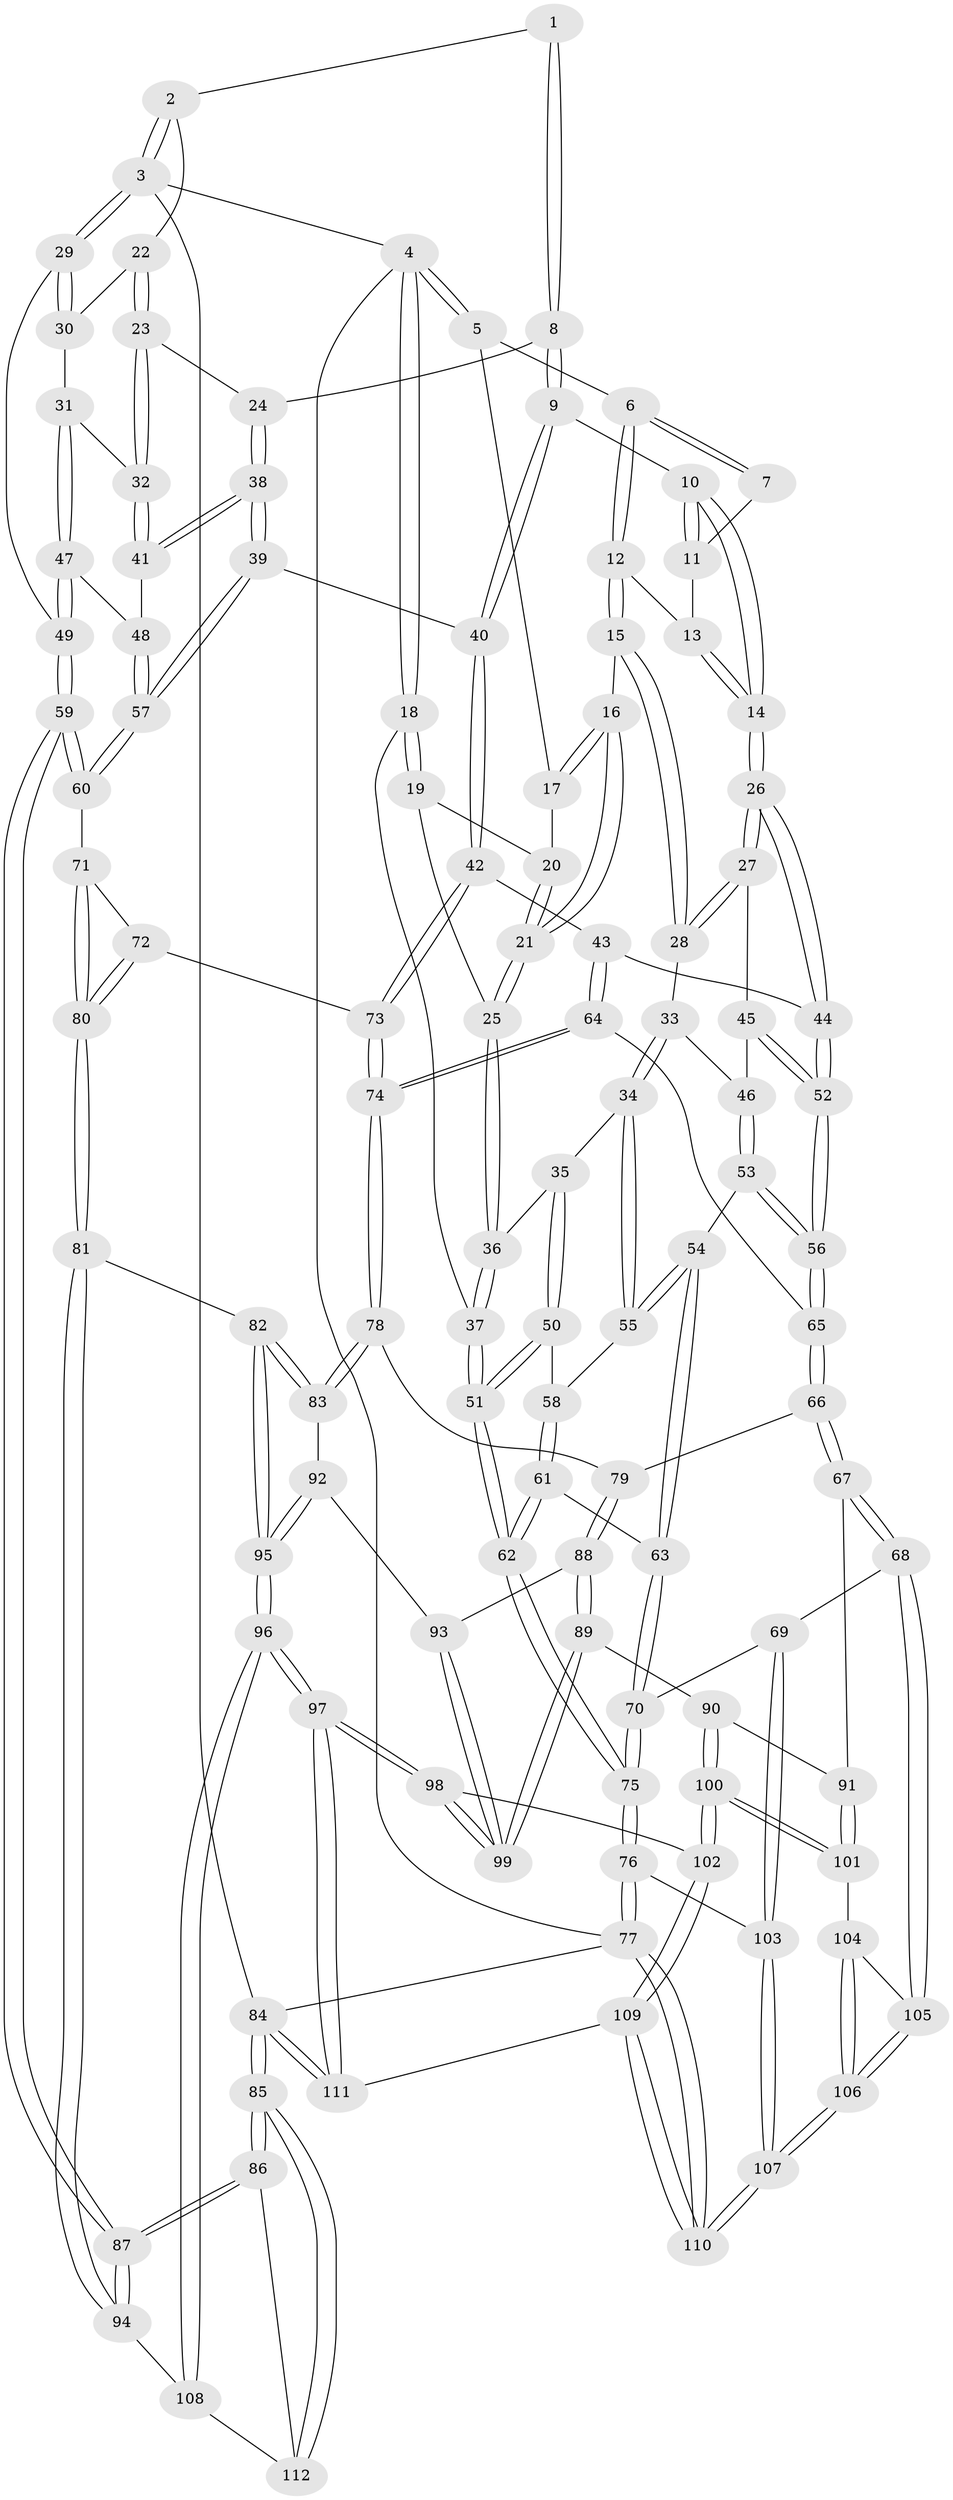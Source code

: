 // coarse degree distribution, {9: 0.030303030303030304, 3: 0.12121212121212122, 4: 0.18181818181818182, 5: 0.3333333333333333, 2: 0.21212121212121213, 6: 0.06060606060606061, 7: 0.06060606060606061}
// Generated by graph-tools (version 1.1) at 2025/21/03/04/25 18:21:24]
// undirected, 112 vertices, 277 edges
graph export_dot {
graph [start="1"]
  node [color=gray90,style=filled];
  1 [pos="+0.7530985310452777+0"];
  2 [pos="+1+0"];
  3 [pos="+1+0"];
  4 [pos="+0+0"];
  5 [pos="+0.1209199345622877+0"];
  6 [pos="+0.20652568524765214+0"];
  7 [pos="+0.5741119759794737+0"];
  8 [pos="+0.7427184604148928+0.15230284729132054"];
  9 [pos="+0.6841640479580459+0.17808757644170706"];
  10 [pos="+0.6292730209720958+0.1866076152157242"];
  11 [pos="+0.5601860847409907+0"];
  12 [pos="+0.29743573524069916+0.08680956768216168"];
  13 [pos="+0.49549250299069025+0.0446612775740927"];
  14 [pos="+0.573046215794286+0.21631106548722462"];
  15 [pos="+0.2981590818942897+0.11509879917885645"];
  16 [pos="+0.16362455450710509+0.17854365486422247"];
  17 [pos="+0.08234276162763145+0.05312149019525481"];
  18 [pos="+0+0.15773672816795695"];
  19 [pos="+0+0.17125675006270835"];
  20 [pos="+0.07654968435772255+0.07497253794388799"];
  21 [pos="+0.11805880340702826+0.20628845781864638"];
  22 [pos="+0.866953026127336+0.1579800570436221"];
  23 [pos="+0.8454808890722693+0.16387024583247412"];
  24 [pos="+0.7910506749480177+0.16749781475836983"];
  25 [pos="+0.11461881398757096+0.20942500805035363"];
  26 [pos="+0.546173485748552+0.24045847360304262"];
  27 [pos="+0.4334500847151443+0.21948975317384717"];
  28 [pos="+0.33793771723696825+0.17819508049078048"];
  29 [pos="+1+0.17348365006923908"];
  30 [pos="+0.9542378625843287+0.20336524663371386"];
  31 [pos="+0.9552771409622812+0.2994112888031999"];
  32 [pos="+0.9000110465421035+0.3084336186967431"];
  33 [pos="+0.31474327162431+0.22871905474043216"];
  34 [pos="+0.25168202997248595+0.3358294537232082"];
  35 [pos="+0.1168120786099408+0.2766363575516499"];
  36 [pos="+0.1132556453405875+0.2567228932459951"];
  37 [pos="+0+0.3294249786811104"];
  38 [pos="+0.8267111172836091+0.36479915853099826"];
  39 [pos="+0.7891637984503519+0.4131301261150883"];
  40 [pos="+0.7558056456117584+0.4178180815087244"];
  41 [pos="+0.8588047385776598+0.35639302983837656"];
  42 [pos="+0.7283788893774344+0.43287766927237603"];
  43 [pos="+0.5693492998188451+0.3688936562200255"];
  44 [pos="+0.5574601694285859+0.36060000107286905"];
  45 [pos="+0.3977475804999616+0.3340361572216855"];
  46 [pos="+0.3662108729248829+0.37700075121373716"];
  47 [pos="+1+0.36253897080410263"];
  48 [pos="+0.9272073695564481+0.3815421099636009"];
  49 [pos="+1+0.4406376413111477"];
  50 [pos="+0.08066840899938356+0.3570560547898801"];
  51 [pos="+0+0.4577063740747233"];
  52 [pos="+0.47078295357303573+0.45469314053509735"];
  53 [pos="+0.34775740563352636+0.4317572463200585"];
  54 [pos="+0.31400184754983657+0.4250557194085392"];
  55 [pos="+0.25175581877870895+0.33993881316511376"];
  56 [pos="+0.4412968793525642+0.4936307703890729"];
  57 [pos="+0.8983871905690087+0.5163094410055142"];
  58 [pos="+0.15709976505470247+0.4204645149785994"];
  59 [pos="+1+0.6718993873099405"];
  60 [pos="+0.9598517633169352+0.6067769600685723"];
  61 [pos="+0.16237326988509918+0.4923880332813675"];
  62 [pos="+0+0.5356107791429092"];
  63 [pos="+0.20471178662155354+0.5320009406674091"];
  64 [pos="+0.6095437144399599+0.5174577736907461"];
  65 [pos="+0.44220688133862274+0.5090901114207316"];
  66 [pos="+0.44034584866721305+0.5271016825231011"];
  67 [pos="+0.2983887883066914+0.6784547940302398"];
  68 [pos="+0.2966362725887111+0.678707089069316"];
  69 [pos="+0.2918267197224754+0.6768015887287477"];
  70 [pos="+0.22114660148337617+0.5957551129377809"];
  71 [pos="+0.9067419801673496+0.619440023846507"];
  72 [pos="+0.7155500045848386+0.5935083718173133"];
  73 [pos="+0.6892634529900349+0.5867635171948634"];
  74 [pos="+0.6833071348199491+0.5901222841106314"];
  75 [pos="+0+0.6817229794600517"];
  76 [pos="+0+0.6872539166338384"];
  77 [pos="+0+1"];
  78 [pos="+0.6309323655691281+0.6492737409651749"];
  79 [pos="+0.5944140541473002+0.6636816347010187"];
  80 [pos="+0.787483855879287+0.7455628045885723"];
  81 [pos="+0.7706930176065717+0.7721779235848875"];
  82 [pos="+0.7645105734734119+0.7761525126017834"];
  83 [pos="+0.7267187780840723+0.7545642944846997"];
  84 [pos="+1+1"];
  85 [pos="+1+1"];
  86 [pos="+1+0.7528610752606798"];
  87 [pos="+1+0.7358470306575542"];
  88 [pos="+0.561838656051707+0.7199122214801065"];
  89 [pos="+0.5535386574860359+0.7283649642348"];
  90 [pos="+0.48818521915912455+0.7434549992107714"];
  91 [pos="+0.3845281269805441+0.7306169395108872"];
  92 [pos="+0.6555927445608761+0.8012594414729348"];
  93 [pos="+0.654724322742598+0.8009892014006267"];
  94 [pos="+0.9014408918361345+0.8064521272710347"];
  95 [pos="+0.7436043424985413+0.9381926532006449"];
  96 [pos="+0.7436790147709222+0.9401934223521282"];
  97 [pos="+0.7096249694967788+0.9878930241498681"];
  98 [pos="+0.5764529760035018+0.8949876968843179"];
  99 [pos="+0.5764501878782651+0.8943082450076053"];
  100 [pos="+0.4638670707317939+0.9076082663946963"];
  101 [pos="+0.4086443671967841+0.8755645142048085"];
  102 [pos="+0.4725889249946194+0.9182892623508584"];
  103 [pos="+0.03800027205802333+0.7980164643165342"];
  104 [pos="+0.36966076981007495+0.8852306164154603"];
  105 [pos="+0.29397543613031846+0.6953957283479355"];
  106 [pos="+0.2474302419928028+0.9309635453101464"];
  107 [pos="+0.19302403135545135+1"];
  108 [pos="+0.7507603099979379+0.9383095247057063"];
  109 [pos="+0.37953878007931546+1"];
  110 [pos="+0.20124075277412573+1"];
  111 [pos="+0.6989432855578871+1"];
  112 [pos="+0.8137156911121367+0.9364342728639881"];
  1 -- 2;
  1 -- 8;
  1 -- 8;
  2 -- 3;
  2 -- 3;
  2 -- 22;
  3 -- 4;
  3 -- 29;
  3 -- 29;
  3 -- 84;
  4 -- 5;
  4 -- 5;
  4 -- 18;
  4 -- 18;
  4 -- 77;
  5 -- 6;
  5 -- 17;
  6 -- 7;
  6 -- 7;
  6 -- 12;
  6 -- 12;
  7 -- 11;
  8 -- 9;
  8 -- 9;
  8 -- 24;
  9 -- 10;
  9 -- 40;
  9 -- 40;
  10 -- 11;
  10 -- 11;
  10 -- 14;
  10 -- 14;
  11 -- 13;
  12 -- 13;
  12 -- 15;
  12 -- 15;
  13 -- 14;
  13 -- 14;
  14 -- 26;
  14 -- 26;
  15 -- 16;
  15 -- 28;
  15 -- 28;
  16 -- 17;
  16 -- 17;
  16 -- 21;
  16 -- 21;
  17 -- 20;
  18 -- 19;
  18 -- 19;
  18 -- 37;
  19 -- 20;
  19 -- 25;
  20 -- 21;
  20 -- 21;
  21 -- 25;
  21 -- 25;
  22 -- 23;
  22 -- 23;
  22 -- 30;
  23 -- 24;
  23 -- 32;
  23 -- 32;
  24 -- 38;
  24 -- 38;
  25 -- 36;
  25 -- 36;
  26 -- 27;
  26 -- 27;
  26 -- 44;
  26 -- 44;
  27 -- 28;
  27 -- 28;
  27 -- 45;
  28 -- 33;
  29 -- 30;
  29 -- 30;
  29 -- 49;
  30 -- 31;
  31 -- 32;
  31 -- 47;
  31 -- 47;
  32 -- 41;
  32 -- 41;
  33 -- 34;
  33 -- 34;
  33 -- 46;
  34 -- 35;
  34 -- 55;
  34 -- 55;
  35 -- 36;
  35 -- 50;
  35 -- 50;
  36 -- 37;
  36 -- 37;
  37 -- 51;
  37 -- 51;
  38 -- 39;
  38 -- 39;
  38 -- 41;
  38 -- 41;
  39 -- 40;
  39 -- 57;
  39 -- 57;
  40 -- 42;
  40 -- 42;
  41 -- 48;
  42 -- 43;
  42 -- 73;
  42 -- 73;
  43 -- 44;
  43 -- 64;
  43 -- 64;
  44 -- 52;
  44 -- 52;
  45 -- 46;
  45 -- 52;
  45 -- 52;
  46 -- 53;
  46 -- 53;
  47 -- 48;
  47 -- 49;
  47 -- 49;
  48 -- 57;
  48 -- 57;
  49 -- 59;
  49 -- 59;
  50 -- 51;
  50 -- 51;
  50 -- 58;
  51 -- 62;
  51 -- 62;
  52 -- 56;
  52 -- 56;
  53 -- 54;
  53 -- 56;
  53 -- 56;
  54 -- 55;
  54 -- 55;
  54 -- 63;
  54 -- 63;
  55 -- 58;
  56 -- 65;
  56 -- 65;
  57 -- 60;
  57 -- 60;
  58 -- 61;
  58 -- 61;
  59 -- 60;
  59 -- 60;
  59 -- 87;
  59 -- 87;
  60 -- 71;
  61 -- 62;
  61 -- 62;
  61 -- 63;
  62 -- 75;
  62 -- 75;
  63 -- 70;
  63 -- 70;
  64 -- 65;
  64 -- 74;
  64 -- 74;
  65 -- 66;
  65 -- 66;
  66 -- 67;
  66 -- 67;
  66 -- 79;
  67 -- 68;
  67 -- 68;
  67 -- 91;
  68 -- 69;
  68 -- 105;
  68 -- 105;
  69 -- 70;
  69 -- 103;
  69 -- 103;
  70 -- 75;
  70 -- 75;
  71 -- 72;
  71 -- 80;
  71 -- 80;
  72 -- 73;
  72 -- 80;
  72 -- 80;
  73 -- 74;
  73 -- 74;
  74 -- 78;
  74 -- 78;
  75 -- 76;
  75 -- 76;
  76 -- 77;
  76 -- 77;
  76 -- 103;
  77 -- 110;
  77 -- 110;
  77 -- 84;
  78 -- 79;
  78 -- 83;
  78 -- 83;
  79 -- 88;
  79 -- 88;
  80 -- 81;
  80 -- 81;
  81 -- 82;
  81 -- 94;
  81 -- 94;
  82 -- 83;
  82 -- 83;
  82 -- 95;
  82 -- 95;
  83 -- 92;
  84 -- 85;
  84 -- 85;
  84 -- 111;
  84 -- 111;
  85 -- 86;
  85 -- 86;
  85 -- 112;
  85 -- 112;
  86 -- 87;
  86 -- 87;
  86 -- 112;
  87 -- 94;
  87 -- 94;
  88 -- 89;
  88 -- 89;
  88 -- 93;
  89 -- 90;
  89 -- 99;
  89 -- 99;
  90 -- 91;
  90 -- 100;
  90 -- 100;
  91 -- 101;
  91 -- 101;
  92 -- 93;
  92 -- 95;
  92 -- 95;
  93 -- 99;
  93 -- 99;
  94 -- 108;
  95 -- 96;
  95 -- 96;
  96 -- 97;
  96 -- 97;
  96 -- 108;
  96 -- 108;
  97 -- 98;
  97 -- 98;
  97 -- 111;
  97 -- 111;
  98 -- 99;
  98 -- 99;
  98 -- 102;
  100 -- 101;
  100 -- 101;
  100 -- 102;
  100 -- 102;
  101 -- 104;
  102 -- 109;
  102 -- 109;
  103 -- 107;
  103 -- 107;
  104 -- 105;
  104 -- 106;
  104 -- 106;
  105 -- 106;
  105 -- 106;
  106 -- 107;
  106 -- 107;
  107 -- 110;
  107 -- 110;
  108 -- 112;
  109 -- 110;
  109 -- 110;
  109 -- 111;
}
